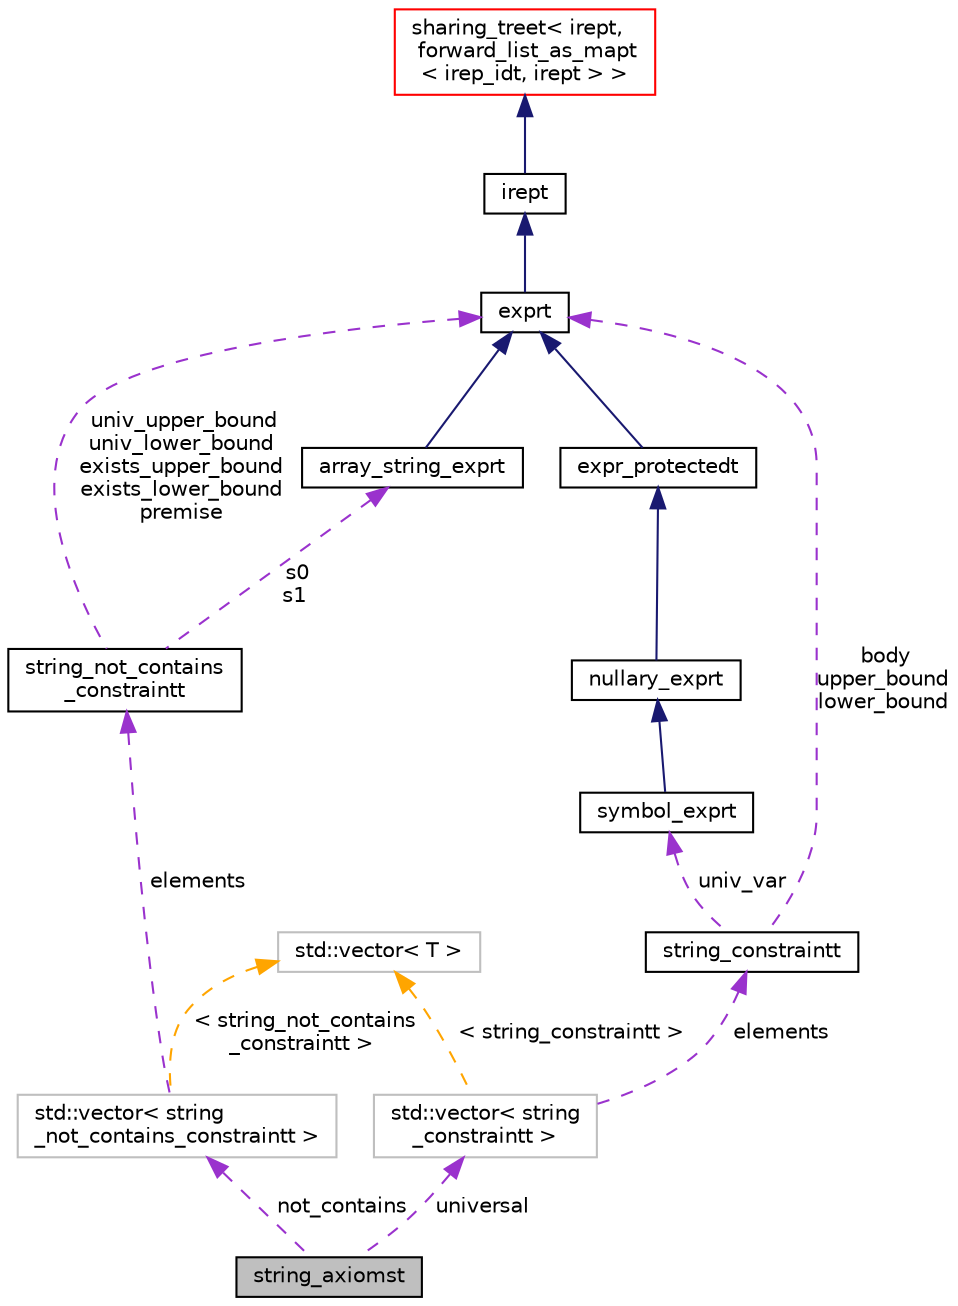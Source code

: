 digraph "string_axiomst"
{
 // LATEX_PDF_SIZE
  bgcolor="transparent";
  edge [fontname="Helvetica",fontsize="10",labelfontname="Helvetica",labelfontsize="10"];
  node [fontname="Helvetica",fontsize="10",shape=record];
  Node1 [label="string_axiomst",height=0.2,width=0.4,color="black", fillcolor="grey75", style="filled", fontcolor="black",tooltip=" "];
  Node2 -> Node1 [dir="back",color="darkorchid3",fontsize="10",style="dashed",label=" not_contains" ,fontname="Helvetica"];
  Node2 [label="std::vector\< string\l_not_contains_constraintt \>",height=0.2,width=0.4,color="grey75",tooltip=" "];
  Node3 -> Node2 [dir="back",color="darkorchid3",fontsize="10",style="dashed",label=" elements" ,fontname="Helvetica"];
  Node3 [label="string_not_contains\l_constraintt",height=0.2,width=0.4,color="black",URL="$structstring__not__contains__constraintt.html",tooltip="Constraints to encode non containement of strings."];
  Node4 -> Node3 [dir="back",color="darkorchid3",fontsize="10",style="dashed",label=" s0\ns1" ,fontname="Helvetica"];
  Node4 [label="array_string_exprt",height=0.2,width=0.4,color="black",URL="$classarray__string__exprt.html",tooltip=" "];
  Node5 -> Node4 [dir="back",color="midnightblue",fontsize="10",style="solid",fontname="Helvetica"];
  Node5 [label="exprt",height=0.2,width=0.4,color="black",URL="$classexprt.html",tooltip="Base class for all expressions."];
  Node6 -> Node5 [dir="back",color="midnightblue",fontsize="10",style="solid",fontname="Helvetica"];
  Node6 [label="irept",height=0.2,width=0.4,color="black",URL="$classirept.html",tooltip="There are a large number of kinds of tree structured or tree-like data in CPROVER."];
  Node7 -> Node6 [dir="back",color="midnightblue",fontsize="10",style="solid",fontname="Helvetica"];
  Node7 [label="sharing_treet\< irept,\l forward_list_as_mapt\l\< irep_idt, irept \> \>",height=0.2,width=0.4,color="red",URL="$classsharing__treet.html",tooltip=" "];
  Node5 -> Node3 [dir="back",color="darkorchid3",fontsize="10",style="dashed",label=" univ_upper_bound\nuniv_lower_bound\nexists_upper_bound\nexists_lower_bound\npremise" ,fontname="Helvetica"];
  Node11 -> Node2 [dir="back",color="orange",fontsize="10",style="dashed",label=" \< string_not_contains\l_constraintt \>" ,fontname="Helvetica"];
  Node11 [label="std::vector\< T \>",height=0.2,width=0.4,color="grey75",tooltip="STL class."];
  Node15 -> Node1 [dir="back",color="darkorchid3",fontsize="10",style="dashed",label=" universal" ,fontname="Helvetica"];
  Node15 [label="std::vector\< string\l_constraintt \>",height=0.2,width=0.4,color="grey75",tooltip=" "];
  Node16 -> Node15 [dir="back",color="darkorchid3",fontsize="10",style="dashed",label=" elements" ,fontname="Helvetica"];
  Node16 [label="string_constraintt",height=0.2,width=0.4,color="black",URL="$classstring__constraintt.html",tooltip=" "];
  Node5 -> Node16 [dir="back",color="darkorchid3",fontsize="10",style="dashed",label=" body\nupper_bound\nlower_bound" ,fontname="Helvetica"];
  Node17 -> Node16 [dir="back",color="darkorchid3",fontsize="10",style="dashed",label=" univ_var" ,fontname="Helvetica"];
  Node17 [label="symbol_exprt",height=0.2,width=0.4,color="black",URL="$classsymbol__exprt.html",tooltip="Expression to hold a symbol (variable)"];
  Node18 -> Node17 [dir="back",color="midnightblue",fontsize="10",style="solid",fontname="Helvetica"];
  Node18 [label="nullary_exprt",height=0.2,width=0.4,color="black",URL="$classnullary__exprt.html",tooltip="An expression without operands."];
  Node19 -> Node18 [dir="back",color="midnightblue",fontsize="10",style="solid",fontname="Helvetica"];
  Node19 [label="expr_protectedt",height=0.2,width=0.4,color="black",URL="$classexpr__protectedt.html",tooltip="Base class for all expressions."];
  Node5 -> Node19 [dir="back",color="midnightblue",fontsize="10",style="solid",fontname="Helvetica"];
  Node11 -> Node15 [dir="back",color="orange",fontsize="10",style="dashed",label=" \< string_constraintt \>" ,fontname="Helvetica"];
}

